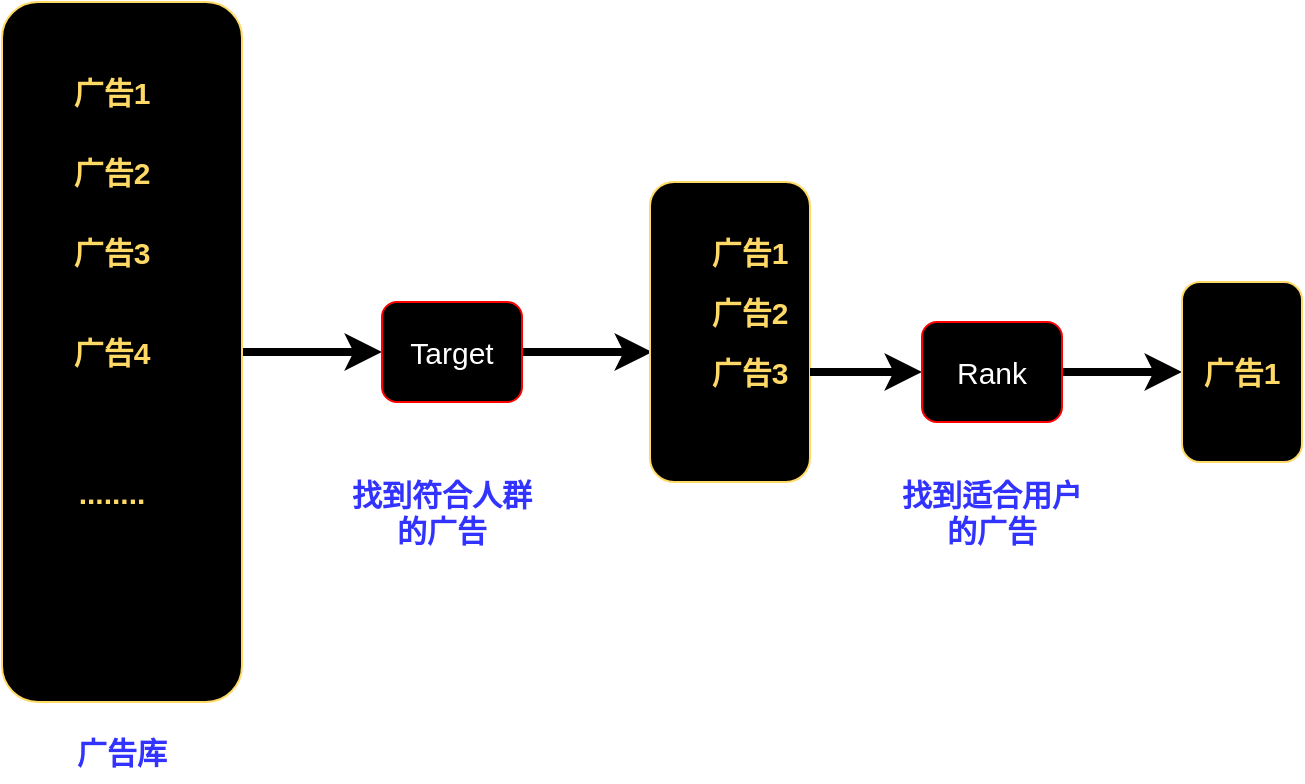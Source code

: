 <mxfile version="20.6.0" type="github">
  <diagram id="sFbKvcsYzEZdyqMRlIgs" name="第 1 页">
    <mxGraphModel dx="946" dy="479" grid="1" gridSize="10" guides="1" tooltips="1" connect="1" arrows="1" fold="1" page="1" pageScale="1" pageWidth="827" pageHeight="1169" math="0" shadow="0">
      <root>
        <mxCell id="0" />
        <mxCell id="1" parent="0" />
        <mxCell id="zkNDNtpky2RSW5cFSslh-15" style="edgeStyle=orthogonalEdgeStyle;rounded=0;orthogonalLoop=1;jettySize=auto;html=1;entryX=0;entryY=0.5;entryDx=0;entryDy=0;fontSize=15;fontColor=#FFFFFF;strokeWidth=4;" edge="1" parent="1" source="zkNDNtpky2RSW5cFSslh-1" target="zkNDNtpky2RSW5cFSslh-9">
          <mxGeometry relative="1" as="geometry" />
        </mxCell>
        <mxCell id="zkNDNtpky2RSW5cFSslh-1" value="" style="rounded=1;whiteSpace=wrap;html=1;strokeColor=#FFD966;fillColor=#000000;" vertex="1" parent="1">
          <mxGeometry x="80" y="60" width="120" height="350" as="geometry" />
        </mxCell>
        <mxCell id="zkNDNtpky2RSW5cFSslh-2" value="&lt;font size=&quot;1&quot; color=&quot;#ffd966&quot;&gt;&lt;b style=&quot;font-size: 15px;&quot;&gt;广告1&lt;/b&gt;&lt;/font&gt;" style="text;html=1;strokeColor=none;fillColor=none;align=center;verticalAlign=middle;whiteSpace=wrap;rounded=0;" vertex="1" parent="1">
          <mxGeometry x="105" y="90" width="60" height="30" as="geometry" />
        </mxCell>
        <mxCell id="zkNDNtpky2RSW5cFSslh-5" value="&lt;font size=&quot;1&quot; color=&quot;#ffd966&quot;&gt;&lt;b style=&quot;font-size: 15px;&quot;&gt;广告2&lt;/b&gt;&lt;/font&gt;" style="text;html=1;strokeColor=none;fillColor=none;align=center;verticalAlign=middle;whiteSpace=wrap;rounded=0;" vertex="1" parent="1">
          <mxGeometry x="105" y="130" width="60" height="30" as="geometry" />
        </mxCell>
        <mxCell id="zkNDNtpky2RSW5cFSslh-6" value="&lt;font size=&quot;1&quot; color=&quot;#ffd966&quot;&gt;&lt;b style=&quot;font-size: 15px;&quot;&gt;广告3&lt;/b&gt;&lt;/font&gt;" style="text;html=1;strokeColor=none;fillColor=none;align=center;verticalAlign=middle;whiteSpace=wrap;rounded=0;" vertex="1" parent="1">
          <mxGeometry x="105" y="170" width="60" height="30" as="geometry" />
        </mxCell>
        <mxCell id="zkNDNtpky2RSW5cFSslh-7" value="&lt;font size=&quot;1&quot; color=&quot;#ffd966&quot;&gt;&lt;b style=&quot;font-size: 15px;&quot;&gt;广告4&lt;/b&gt;&lt;/font&gt;" style="text;html=1;strokeColor=none;fillColor=none;align=center;verticalAlign=middle;whiteSpace=wrap;rounded=0;" vertex="1" parent="1">
          <mxGeometry x="105" y="220" width="60" height="30" as="geometry" />
        </mxCell>
        <mxCell id="zkNDNtpky2RSW5cFSslh-8" value="&lt;font color=&quot;#ffd966&quot;&gt;&lt;span style=&quot;font-size: 15px;&quot;&gt;&lt;b&gt;........&lt;/b&gt;&lt;/span&gt;&lt;/font&gt;" style="text;html=1;strokeColor=none;fillColor=none;align=center;verticalAlign=middle;whiteSpace=wrap;rounded=0;" vertex="1" parent="1">
          <mxGeometry x="105" y="290" width="60" height="30" as="geometry" />
        </mxCell>
        <mxCell id="zkNDNtpky2RSW5cFSslh-16" style="edgeStyle=orthogonalEdgeStyle;rounded=0;orthogonalLoop=1;jettySize=auto;html=1;entryX=0.013;entryY=0.567;entryDx=0;entryDy=0;entryPerimeter=0;fontSize=15;fontColor=#FFFFFF;strokeWidth=4;" edge="1" parent="1" source="zkNDNtpky2RSW5cFSslh-9" target="zkNDNtpky2RSW5cFSslh-10">
          <mxGeometry relative="1" as="geometry" />
        </mxCell>
        <mxCell id="zkNDNtpky2RSW5cFSslh-9" value="&lt;font color=&quot;#ffffff&quot;&gt;Target&lt;/font&gt;" style="rounded=1;whiteSpace=wrap;html=1;strokeColor=#FF0000;fontSize=15;fontColor=#FFD966;fillColor=#000000;" vertex="1" parent="1">
          <mxGeometry x="270" y="210" width="70" height="50" as="geometry" />
        </mxCell>
        <mxCell id="zkNDNtpky2RSW5cFSslh-10" value="" style="rounded=1;whiteSpace=wrap;html=1;strokeColor=#FFD966;fillColor=#000000;" vertex="1" parent="1">
          <mxGeometry x="404" y="150" width="80" height="150" as="geometry" />
        </mxCell>
        <mxCell id="zkNDNtpky2RSW5cFSslh-11" value="&lt;font size=&quot;1&quot; color=&quot;#ffd966&quot;&gt;&lt;b style=&quot;font-size: 15px;&quot;&gt;广告1&lt;/b&gt;&lt;/font&gt;" style="text;html=1;strokeColor=none;fillColor=none;align=center;verticalAlign=middle;whiteSpace=wrap;rounded=0;" vertex="1" parent="1">
          <mxGeometry x="424" y="170" width="60" height="30" as="geometry" />
        </mxCell>
        <mxCell id="zkNDNtpky2RSW5cFSslh-12" value="&lt;font size=&quot;1&quot; color=&quot;#ffd966&quot;&gt;&lt;b style=&quot;font-size: 15px;&quot;&gt;广告2&lt;/b&gt;&lt;/font&gt;" style="text;html=1;strokeColor=none;fillColor=none;align=center;verticalAlign=middle;whiteSpace=wrap;rounded=0;" vertex="1" parent="1">
          <mxGeometry x="424" y="200" width="60" height="30" as="geometry" />
        </mxCell>
        <mxCell id="zkNDNtpky2RSW5cFSslh-23" style="edgeStyle=orthogonalEdgeStyle;rounded=0;orthogonalLoop=1;jettySize=auto;html=1;entryX=0;entryY=0.5;entryDx=0;entryDy=0;strokeWidth=4;fontSize=15;fontColor=#FFFFFF;" edge="1" parent="1" source="zkNDNtpky2RSW5cFSslh-13" target="zkNDNtpky2RSW5cFSslh-17">
          <mxGeometry relative="1" as="geometry" />
        </mxCell>
        <mxCell id="zkNDNtpky2RSW5cFSslh-13" value="&lt;font size=&quot;1&quot; color=&quot;#ffd966&quot;&gt;&lt;b style=&quot;font-size: 15px;&quot;&gt;广告3&lt;/b&gt;&lt;/font&gt;" style="text;html=1;strokeColor=none;fillColor=none;align=center;verticalAlign=middle;whiteSpace=wrap;rounded=0;" vertex="1" parent="1">
          <mxGeometry x="424" y="230" width="60" height="30" as="geometry" />
        </mxCell>
        <mxCell id="zkNDNtpky2RSW5cFSslh-27" style="edgeStyle=orthogonalEdgeStyle;rounded=0;orthogonalLoop=1;jettySize=auto;html=1;entryX=0;entryY=0.5;entryDx=0;entryDy=0;strokeWidth=4;fontSize=15;fontColor=#FFFFFF;" edge="1" parent="1" source="zkNDNtpky2RSW5cFSslh-17" target="zkNDNtpky2RSW5cFSslh-19">
          <mxGeometry relative="1" as="geometry" />
        </mxCell>
        <mxCell id="zkNDNtpky2RSW5cFSslh-17" value="&lt;font color=&quot;#ffffff&quot;&gt;Rank&lt;/font&gt;" style="rounded=1;whiteSpace=wrap;html=1;strokeColor=#FF0000;fontSize=15;fontColor=#FFD966;fillColor=#000000;" vertex="1" parent="1">
          <mxGeometry x="540" y="220" width="70" height="50" as="geometry" />
        </mxCell>
        <mxCell id="zkNDNtpky2RSW5cFSslh-18" value="" style="rounded=1;whiteSpace=wrap;html=1;strokeColor=#FFD966;fillColor=#000000;" vertex="1" parent="1">
          <mxGeometry x="670" y="200" width="60" height="90" as="geometry" />
        </mxCell>
        <mxCell id="zkNDNtpky2RSW5cFSslh-19" value="&lt;font size=&quot;1&quot; color=&quot;#ffd966&quot;&gt;&lt;b style=&quot;font-size: 15px;&quot;&gt;广告1&lt;/b&gt;&lt;/font&gt;" style="text;html=1;strokeColor=none;fillColor=none;align=center;verticalAlign=middle;whiteSpace=wrap;rounded=0;" vertex="1" parent="1">
          <mxGeometry x="670" y="230" width="60" height="30" as="geometry" />
        </mxCell>
        <mxCell id="zkNDNtpky2RSW5cFSslh-28" value="&lt;span style=&quot;font-size: 15px;&quot;&gt;&lt;b style=&quot;&quot;&gt;&lt;font color=&quot;#3333ff&quot;&gt;广告库&lt;/font&gt;&lt;/b&gt;&lt;/span&gt;" style="text;html=1;strokeColor=none;fillColor=none;align=center;verticalAlign=middle;whiteSpace=wrap;rounded=0;" vertex="1" parent="1">
          <mxGeometry x="100" y="420" width="80" height="30" as="geometry" />
        </mxCell>
        <mxCell id="zkNDNtpky2RSW5cFSslh-29" value="&lt;span style=&quot;font-size: 15px;&quot;&gt;&lt;b style=&quot;&quot;&gt;&lt;font color=&quot;#3333ff&quot;&gt;找到符合人群的广告&lt;/font&gt;&lt;/b&gt;&lt;/span&gt;" style="text;html=1;strokeColor=none;fillColor=none;align=center;verticalAlign=middle;whiteSpace=wrap;rounded=0;" vertex="1" parent="1">
          <mxGeometry x="250" y="300" width="100" height="30" as="geometry" />
        </mxCell>
        <mxCell id="zkNDNtpky2RSW5cFSslh-30" value="&lt;span style=&quot;font-size: 15px;&quot;&gt;&lt;b style=&quot;&quot;&gt;&lt;font color=&quot;#3333ff&quot;&gt;找到适合用户的广告&lt;/font&gt;&lt;/b&gt;&lt;/span&gt;" style="text;html=1;strokeColor=none;fillColor=none;align=center;verticalAlign=middle;whiteSpace=wrap;rounded=0;" vertex="1" parent="1">
          <mxGeometry x="525" y="300" width="100" height="30" as="geometry" />
        </mxCell>
      </root>
    </mxGraphModel>
  </diagram>
</mxfile>
